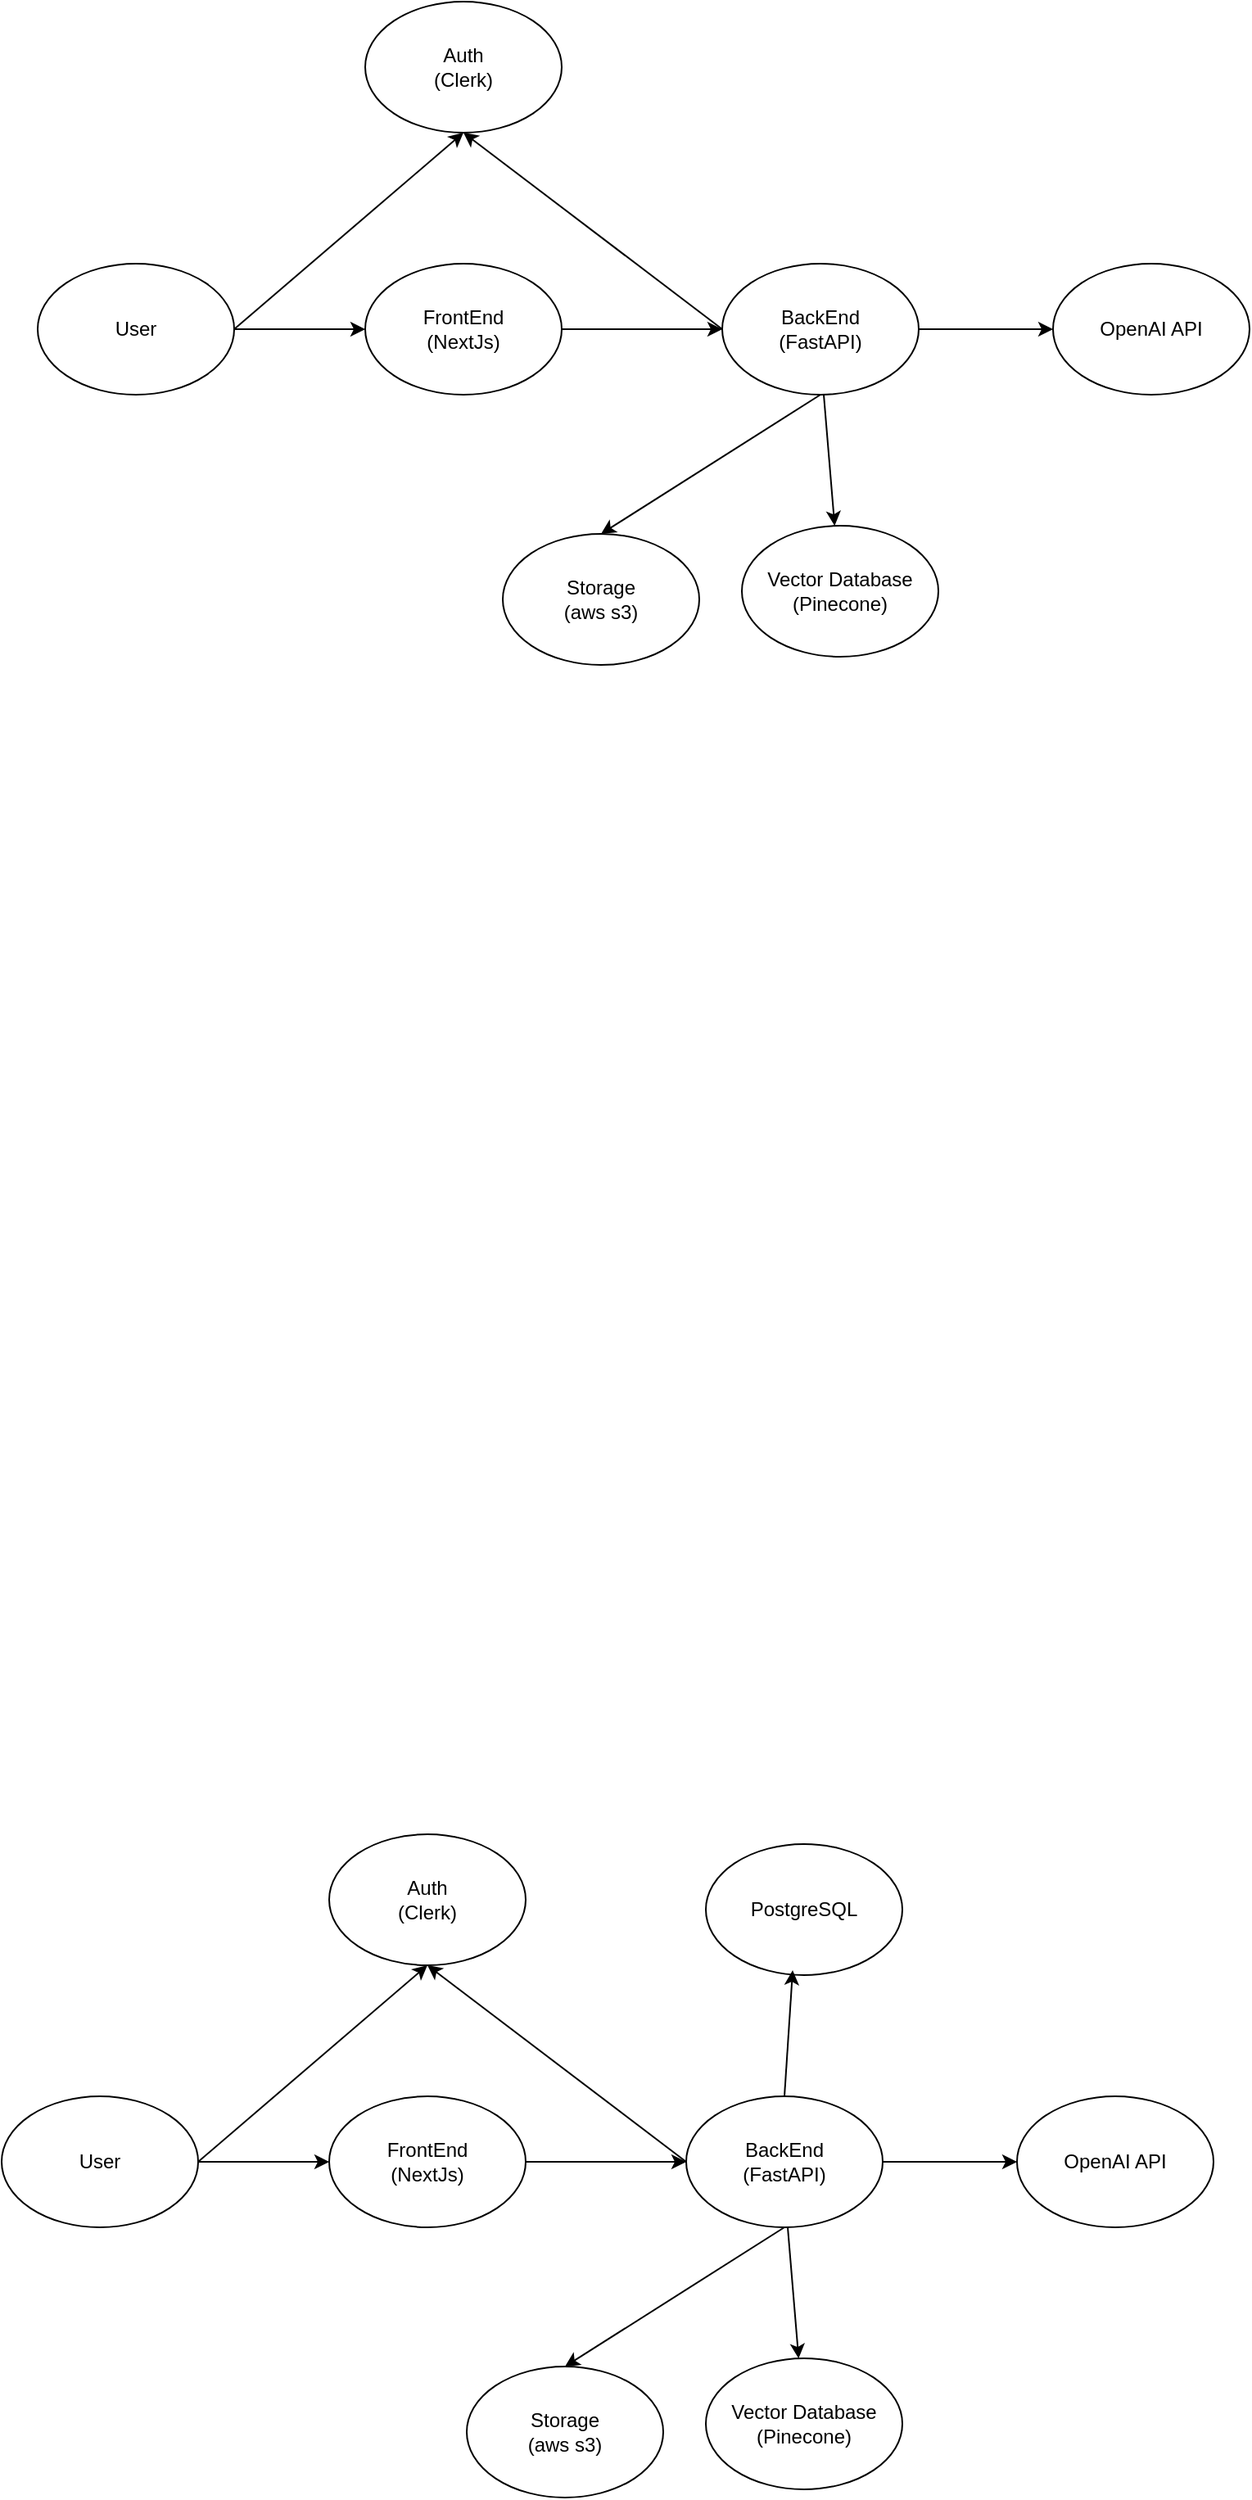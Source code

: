 <mxfile version="26.0.4">
  <diagram name="Page-1" id="yDXGCuGoEaqL-VErvjSq">
    <mxGraphModel dx="1553" dy="1040" grid="0" gridSize="10" guides="1" tooltips="1" connect="1" arrows="1" fold="1" page="1" pageScale="1" pageWidth="827" pageHeight="1169" math="0" shadow="0">
      <root>
        <mxCell id="0" />
        <mxCell id="1" parent="0" />
        <mxCell id="OauRLrOld_A3xyYv3yS7-1" value="BackEnd&lt;div&gt;(FastAPI)&lt;/div&gt;" style="ellipse;whiteSpace=wrap;html=1;" vertex="1" parent="1">
          <mxGeometry x="488" y="340" width="120" height="80" as="geometry" />
        </mxCell>
        <mxCell id="OauRLrOld_A3xyYv3yS7-2" value="FrontEnd&lt;div&gt;(NextJs)&lt;/div&gt;" style="ellipse;whiteSpace=wrap;html=1;" vertex="1" parent="1">
          <mxGeometry x="270" y="340" width="120" height="80" as="geometry" />
        </mxCell>
        <mxCell id="OauRLrOld_A3xyYv3yS7-3" value="User" style="ellipse;whiteSpace=wrap;html=1;" vertex="1" parent="1">
          <mxGeometry x="70" y="340" width="120" height="80" as="geometry" />
        </mxCell>
        <mxCell id="OauRLrOld_A3xyYv3yS7-4" value="Auth&lt;div&gt;(Clerk)&lt;/div&gt;" style="ellipse;whiteSpace=wrap;html=1;" vertex="1" parent="1">
          <mxGeometry x="270" y="180" width="120" height="80" as="geometry" />
        </mxCell>
        <mxCell id="OauRLrOld_A3xyYv3yS7-5" value="Vector Database&lt;div&gt;(Pinecone)&lt;/div&gt;" style="ellipse;whiteSpace=wrap;html=1;" vertex="1" parent="1">
          <mxGeometry x="500" y="500" width="120" height="80" as="geometry" />
        </mxCell>
        <mxCell id="OauRLrOld_A3xyYv3yS7-6" value="Storage&lt;div&gt;&lt;span style=&quot;background-color: transparent; color: light-dark(rgb(0, 0, 0), rgb(255, 255, 255));&quot;&gt;(aws s3)&lt;/span&gt;&lt;/div&gt;" style="ellipse;whiteSpace=wrap;html=1;" vertex="1" parent="1">
          <mxGeometry x="354" y="505" width="120" height="80" as="geometry" />
        </mxCell>
        <mxCell id="OauRLrOld_A3xyYv3yS7-7" value="OpenAI API" style="ellipse;whiteSpace=wrap;html=1;" vertex="1" parent="1">
          <mxGeometry x="690" y="340" width="120" height="80" as="geometry" />
        </mxCell>
        <mxCell id="OauRLrOld_A3xyYv3yS7-8" value="" style="endArrow=classic;html=1;rounded=0;exitX=1;exitY=0.5;exitDx=0;exitDy=0;entryX=0;entryY=0.5;entryDx=0;entryDy=0;" edge="1" parent="1" source="OauRLrOld_A3xyYv3yS7-3" target="OauRLrOld_A3xyYv3yS7-2">
          <mxGeometry width="50" height="50" relative="1" as="geometry">
            <mxPoint x="190" y="480" as="sourcePoint" />
            <mxPoint x="240" y="430" as="targetPoint" />
          </mxGeometry>
        </mxCell>
        <mxCell id="OauRLrOld_A3xyYv3yS7-9" value="" style="endArrow=classic;html=1;rounded=0;exitX=1;exitY=0.5;exitDx=0;exitDy=0;entryX=0.5;entryY=1;entryDx=0;entryDy=0;" edge="1" parent="1" source="OauRLrOld_A3xyYv3yS7-3" target="OauRLrOld_A3xyYv3yS7-4">
          <mxGeometry width="50" height="50" relative="1" as="geometry">
            <mxPoint x="200" y="390" as="sourcePoint" />
            <mxPoint x="280" y="390" as="targetPoint" />
          </mxGeometry>
        </mxCell>
        <mxCell id="OauRLrOld_A3xyYv3yS7-10" value="" style="endArrow=classic;html=1;rounded=0;exitX=1;exitY=0.5;exitDx=0;exitDy=0;entryX=0;entryY=0.5;entryDx=0;entryDy=0;" edge="1" parent="1" source="OauRLrOld_A3xyYv3yS7-2" target="OauRLrOld_A3xyYv3yS7-1">
          <mxGeometry width="50" height="50" relative="1" as="geometry">
            <mxPoint x="200" y="390" as="sourcePoint" />
            <mxPoint x="280" y="390" as="targetPoint" />
          </mxGeometry>
        </mxCell>
        <mxCell id="OauRLrOld_A3xyYv3yS7-11" value="" style="endArrow=classic;html=1;rounded=0;exitX=0;exitY=0.5;exitDx=0;exitDy=0;entryX=0.5;entryY=1;entryDx=0;entryDy=0;" edge="1" parent="1" source="OauRLrOld_A3xyYv3yS7-1" target="OauRLrOld_A3xyYv3yS7-4">
          <mxGeometry width="50" height="50" relative="1" as="geometry">
            <mxPoint x="200" y="390" as="sourcePoint" />
            <mxPoint x="280" y="230" as="targetPoint" />
          </mxGeometry>
        </mxCell>
        <mxCell id="OauRLrOld_A3xyYv3yS7-12" value="" style="endArrow=classic;html=1;rounded=0;exitX=1;exitY=0.5;exitDx=0;exitDy=0;entryX=0;entryY=0.5;entryDx=0;entryDy=0;" edge="1" parent="1" source="OauRLrOld_A3xyYv3yS7-1" target="OauRLrOld_A3xyYv3yS7-7">
          <mxGeometry width="50" height="50" relative="1" as="geometry">
            <mxPoint x="400" y="390" as="sourcePoint" />
            <mxPoint x="500" y="390" as="targetPoint" />
          </mxGeometry>
        </mxCell>
        <mxCell id="OauRLrOld_A3xyYv3yS7-13" value="" style="endArrow=classic;html=1;rounded=0;exitX=0.5;exitY=1;exitDx=0;exitDy=0;entryX=0.5;entryY=0;entryDx=0;entryDy=0;" edge="1" parent="1" source="OauRLrOld_A3xyYv3yS7-1" target="OauRLrOld_A3xyYv3yS7-6">
          <mxGeometry width="50" height="50" relative="1" as="geometry">
            <mxPoint x="390" y="490" as="sourcePoint" />
            <mxPoint x="440" y="440" as="targetPoint" />
          </mxGeometry>
        </mxCell>
        <mxCell id="OauRLrOld_A3xyYv3yS7-14" value="" style="endArrow=classic;html=1;rounded=0;" edge="1" parent="1" target="OauRLrOld_A3xyYv3yS7-5">
          <mxGeometry width="50" height="50" relative="1" as="geometry">
            <mxPoint x="550" y="420" as="sourcePoint" />
            <mxPoint x="424" y="515" as="targetPoint" />
          </mxGeometry>
        </mxCell>
        <mxCell id="OauRLrOld_A3xyYv3yS7-15" value="BackEnd&lt;div&gt;(FastAPI)&lt;/div&gt;" style="ellipse;whiteSpace=wrap;html=1;" vertex="1" parent="1">
          <mxGeometry x="466" y="1459" width="120" height="80" as="geometry" />
        </mxCell>
        <mxCell id="OauRLrOld_A3xyYv3yS7-16" value="FrontEnd&lt;div&gt;(NextJs)&lt;/div&gt;" style="ellipse;whiteSpace=wrap;html=1;" vertex="1" parent="1">
          <mxGeometry x="248" y="1459" width="120" height="80" as="geometry" />
        </mxCell>
        <mxCell id="OauRLrOld_A3xyYv3yS7-17" value="User" style="ellipse;whiteSpace=wrap;html=1;" vertex="1" parent="1">
          <mxGeometry x="48" y="1459" width="120" height="80" as="geometry" />
        </mxCell>
        <mxCell id="OauRLrOld_A3xyYv3yS7-18" value="Auth&lt;div&gt;(Clerk)&lt;/div&gt;" style="ellipse;whiteSpace=wrap;html=1;" vertex="1" parent="1">
          <mxGeometry x="248" y="1299" width="120" height="80" as="geometry" />
        </mxCell>
        <mxCell id="OauRLrOld_A3xyYv3yS7-19" value="Vector Database&lt;div&gt;(Pinecone)&lt;/div&gt;" style="ellipse;whiteSpace=wrap;html=1;" vertex="1" parent="1">
          <mxGeometry x="478" y="1619" width="120" height="80" as="geometry" />
        </mxCell>
        <mxCell id="OauRLrOld_A3xyYv3yS7-20" value="Storage&lt;div&gt;&lt;span style=&quot;background-color: transparent; color: light-dark(rgb(0, 0, 0), rgb(255, 255, 255));&quot;&gt;(aws s3)&lt;/span&gt;&lt;/div&gt;" style="ellipse;whiteSpace=wrap;html=1;" vertex="1" parent="1">
          <mxGeometry x="332" y="1624" width="120" height="80" as="geometry" />
        </mxCell>
        <mxCell id="OauRLrOld_A3xyYv3yS7-21" value="OpenAI API" style="ellipse;whiteSpace=wrap;html=1;" vertex="1" parent="1">
          <mxGeometry x="668" y="1459" width="120" height="80" as="geometry" />
        </mxCell>
        <mxCell id="OauRLrOld_A3xyYv3yS7-22" value="" style="endArrow=classic;html=1;rounded=0;exitX=1;exitY=0.5;exitDx=0;exitDy=0;entryX=0;entryY=0.5;entryDx=0;entryDy=0;" edge="1" parent="1" source="OauRLrOld_A3xyYv3yS7-17" target="OauRLrOld_A3xyYv3yS7-16">
          <mxGeometry width="50" height="50" relative="1" as="geometry">
            <mxPoint x="168" y="1599" as="sourcePoint" />
            <mxPoint x="218" y="1549" as="targetPoint" />
          </mxGeometry>
        </mxCell>
        <mxCell id="OauRLrOld_A3xyYv3yS7-23" value="" style="endArrow=classic;html=1;rounded=0;exitX=1;exitY=0.5;exitDx=0;exitDy=0;entryX=0.5;entryY=1;entryDx=0;entryDy=0;" edge="1" parent="1" source="OauRLrOld_A3xyYv3yS7-17" target="OauRLrOld_A3xyYv3yS7-18">
          <mxGeometry width="50" height="50" relative="1" as="geometry">
            <mxPoint x="178" y="1509" as="sourcePoint" />
            <mxPoint x="258" y="1509" as="targetPoint" />
          </mxGeometry>
        </mxCell>
        <mxCell id="OauRLrOld_A3xyYv3yS7-24" value="" style="endArrow=classic;html=1;rounded=0;exitX=1;exitY=0.5;exitDx=0;exitDy=0;entryX=0;entryY=0.5;entryDx=0;entryDy=0;" edge="1" parent="1" source="OauRLrOld_A3xyYv3yS7-16" target="OauRLrOld_A3xyYv3yS7-15">
          <mxGeometry width="50" height="50" relative="1" as="geometry">
            <mxPoint x="178" y="1509" as="sourcePoint" />
            <mxPoint x="258" y="1509" as="targetPoint" />
          </mxGeometry>
        </mxCell>
        <mxCell id="OauRLrOld_A3xyYv3yS7-25" value="" style="endArrow=classic;html=1;rounded=0;exitX=0;exitY=0.5;exitDx=0;exitDy=0;entryX=0.5;entryY=1;entryDx=0;entryDy=0;" edge="1" parent="1" source="OauRLrOld_A3xyYv3yS7-15" target="OauRLrOld_A3xyYv3yS7-18">
          <mxGeometry width="50" height="50" relative="1" as="geometry">
            <mxPoint x="178" y="1509" as="sourcePoint" />
            <mxPoint x="258" y="1349" as="targetPoint" />
          </mxGeometry>
        </mxCell>
        <mxCell id="OauRLrOld_A3xyYv3yS7-26" value="" style="endArrow=classic;html=1;rounded=0;exitX=1;exitY=0.5;exitDx=0;exitDy=0;entryX=0;entryY=0.5;entryDx=0;entryDy=0;" edge="1" parent="1" source="OauRLrOld_A3xyYv3yS7-15" target="OauRLrOld_A3xyYv3yS7-21">
          <mxGeometry width="50" height="50" relative="1" as="geometry">
            <mxPoint x="378" y="1509" as="sourcePoint" />
            <mxPoint x="478" y="1509" as="targetPoint" />
          </mxGeometry>
        </mxCell>
        <mxCell id="OauRLrOld_A3xyYv3yS7-27" value="" style="endArrow=classic;html=1;rounded=0;exitX=0.5;exitY=1;exitDx=0;exitDy=0;entryX=0.5;entryY=0;entryDx=0;entryDy=0;" edge="1" parent="1" source="OauRLrOld_A3xyYv3yS7-15" target="OauRLrOld_A3xyYv3yS7-20">
          <mxGeometry width="50" height="50" relative="1" as="geometry">
            <mxPoint x="368" y="1609" as="sourcePoint" />
            <mxPoint x="418" y="1559" as="targetPoint" />
          </mxGeometry>
        </mxCell>
        <mxCell id="OauRLrOld_A3xyYv3yS7-28" value="" style="endArrow=classic;html=1;rounded=0;" edge="1" parent="1" target="OauRLrOld_A3xyYv3yS7-19">
          <mxGeometry width="50" height="50" relative="1" as="geometry">
            <mxPoint x="528" y="1539" as="sourcePoint" />
            <mxPoint x="402" y="1634" as="targetPoint" />
          </mxGeometry>
        </mxCell>
        <mxCell id="OauRLrOld_A3xyYv3yS7-37" value="PostgreSQL" style="ellipse;whiteSpace=wrap;html=1;" vertex="1" parent="1">
          <mxGeometry x="478" y="1305" width="120" height="80" as="geometry" />
        </mxCell>
        <mxCell id="OauRLrOld_A3xyYv3yS7-38" value="" style="endArrow=classic;html=1;rounded=0;entryX=0.442;entryY=0.963;entryDx=0;entryDy=0;entryPerimeter=0;exitX=0.5;exitY=0;exitDx=0;exitDy=0;" edge="1" parent="1" source="OauRLrOld_A3xyYv3yS7-15" target="OauRLrOld_A3xyYv3yS7-37">
          <mxGeometry width="50" height="50" relative="1" as="geometry">
            <mxPoint x="538" y="1549" as="sourcePoint" />
            <mxPoint x="545" y="1629" as="targetPoint" />
          </mxGeometry>
        </mxCell>
      </root>
    </mxGraphModel>
  </diagram>
</mxfile>
